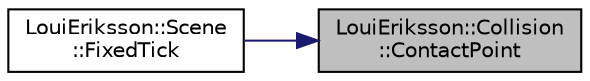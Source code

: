 digraph "LouiEriksson::Collision::ContactPoint"
{
 // LATEX_PDF_SIZE
  edge [fontname="Helvetica",fontsize="10",labelfontname="Helvetica",labelfontsize="10"];
  node [fontname="Helvetica",fontsize="10",shape=record];
  rankdir="RL";
  Node1 [label="LouiEriksson::Collision\l::ContactPoint",height=0.2,width=0.4,color="black", fillcolor="grey75", style="filled", fontcolor="black",tooltip="Set the contact point of the Collision."];
  Node1 -> Node2 [dir="back",color="midnightblue",fontsize="10",style="solid",fontname="Helvetica"];
  Node2 [label="LouiEriksson::Scene\l::FixedTick",height=0.2,width=0.4,color="black", fillcolor="white", style="filled",URL="$class_loui_eriksson_1_1_scene.html#aaa09a5daf8477644de07d1de9576af89",tooltip="Called every physics update."];
}
